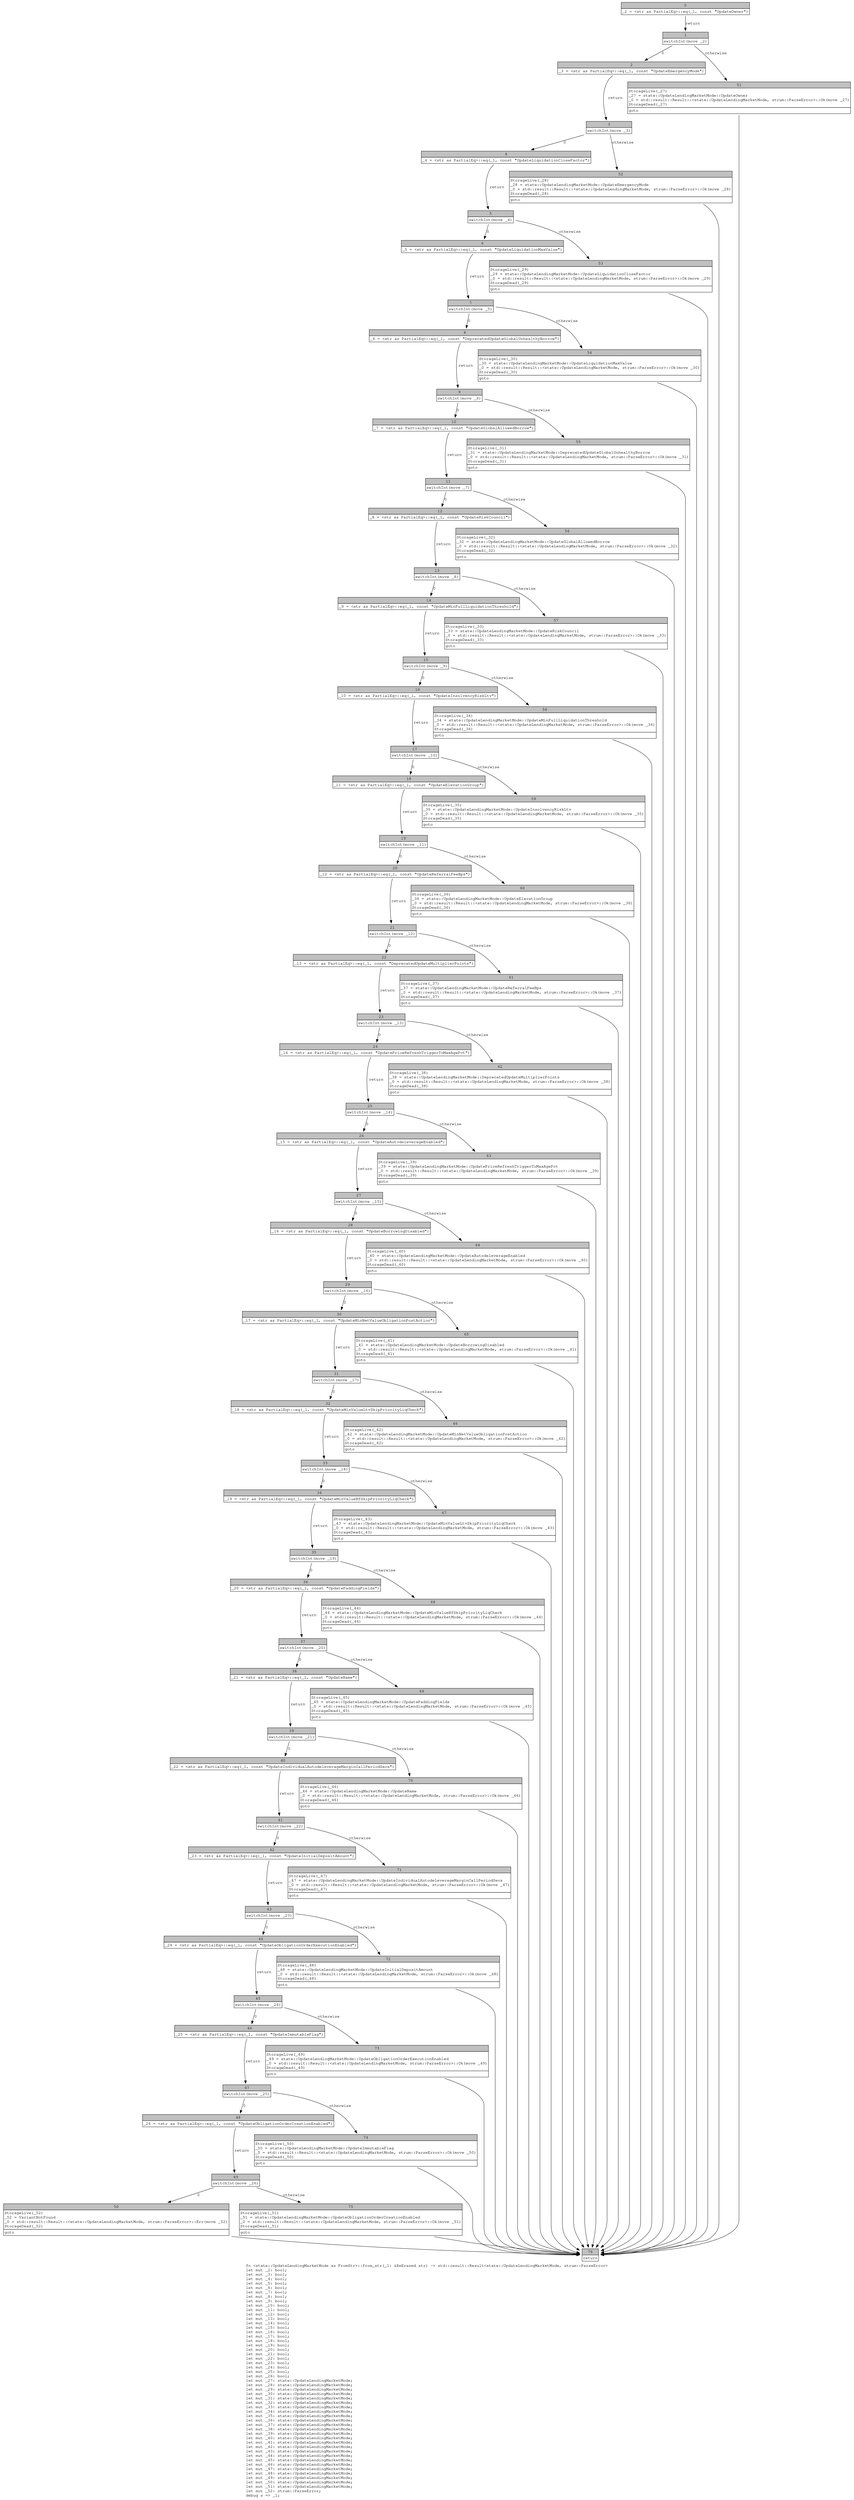 digraph Mir_0_11190 {
    graph [fontname="Courier, monospace"];
    node [fontname="Courier, monospace"];
    edge [fontname="Courier, monospace"];
    label=<fn &lt;state::UpdateLendingMarketMode as FromStr&gt;::from_str(_1: &amp;ReErased str) -&gt; std::result::Result&lt;state::UpdateLendingMarketMode, strum::ParseError&gt;<br align="left"/>let mut _2: bool;<br align="left"/>let mut _3: bool;<br align="left"/>let mut _4: bool;<br align="left"/>let mut _5: bool;<br align="left"/>let mut _6: bool;<br align="left"/>let mut _7: bool;<br align="left"/>let mut _8: bool;<br align="left"/>let mut _9: bool;<br align="left"/>let mut _10: bool;<br align="left"/>let mut _11: bool;<br align="left"/>let mut _12: bool;<br align="left"/>let mut _13: bool;<br align="left"/>let mut _14: bool;<br align="left"/>let mut _15: bool;<br align="left"/>let mut _16: bool;<br align="left"/>let mut _17: bool;<br align="left"/>let mut _18: bool;<br align="left"/>let mut _19: bool;<br align="left"/>let mut _20: bool;<br align="left"/>let mut _21: bool;<br align="left"/>let mut _22: bool;<br align="left"/>let mut _23: bool;<br align="left"/>let mut _24: bool;<br align="left"/>let mut _25: bool;<br align="left"/>let mut _26: bool;<br align="left"/>let mut _27: state::UpdateLendingMarketMode;<br align="left"/>let mut _28: state::UpdateLendingMarketMode;<br align="left"/>let mut _29: state::UpdateLendingMarketMode;<br align="left"/>let mut _30: state::UpdateLendingMarketMode;<br align="left"/>let mut _31: state::UpdateLendingMarketMode;<br align="left"/>let mut _32: state::UpdateLendingMarketMode;<br align="left"/>let mut _33: state::UpdateLendingMarketMode;<br align="left"/>let mut _34: state::UpdateLendingMarketMode;<br align="left"/>let mut _35: state::UpdateLendingMarketMode;<br align="left"/>let mut _36: state::UpdateLendingMarketMode;<br align="left"/>let mut _37: state::UpdateLendingMarketMode;<br align="left"/>let mut _38: state::UpdateLendingMarketMode;<br align="left"/>let mut _39: state::UpdateLendingMarketMode;<br align="left"/>let mut _40: state::UpdateLendingMarketMode;<br align="left"/>let mut _41: state::UpdateLendingMarketMode;<br align="left"/>let mut _42: state::UpdateLendingMarketMode;<br align="left"/>let mut _43: state::UpdateLendingMarketMode;<br align="left"/>let mut _44: state::UpdateLendingMarketMode;<br align="left"/>let mut _45: state::UpdateLendingMarketMode;<br align="left"/>let mut _46: state::UpdateLendingMarketMode;<br align="left"/>let mut _47: state::UpdateLendingMarketMode;<br align="left"/>let mut _48: state::UpdateLendingMarketMode;<br align="left"/>let mut _49: state::UpdateLendingMarketMode;<br align="left"/>let mut _50: state::UpdateLendingMarketMode;<br align="left"/>let mut _51: state::UpdateLendingMarketMode;<br align="left"/>let mut _52: strum::ParseError;<br align="left"/>debug s =&gt; _1;<br align="left"/>>;
    bb0__0_11190 [shape="none", label=<<table border="0" cellborder="1" cellspacing="0"><tr><td bgcolor="gray" align="center" colspan="1">0</td></tr><tr><td align="left">_2 = &lt;str as PartialEq&gt;::eq(_1, const &quot;UpdateOwner&quot;)</td></tr></table>>];
    bb1__0_11190 [shape="none", label=<<table border="0" cellborder="1" cellspacing="0"><tr><td bgcolor="gray" align="center" colspan="1">1</td></tr><tr><td align="left">switchInt(move _2)</td></tr></table>>];
    bb2__0_11190 [shape="none", label=<<table border="0" cellborder="1" cellspacing="0"><tr><td bgcolor="gray" align="center" colspan="1">2</td></tr><tr><td align="left">_3 = &lt;str as PartialEq&gt;::eq(_1, const &quot;UpdateEmergencyMode&quot;)</td></tr></table>>];
    bb3__0_11190 [shape="none", label=<<table border="0" cellborder="1" cellspacing="0"><tr><td bgcolor="gray" align="center" colspan="1">3</td></tr><tr><td align="left">switchInt(move _3)</td></tr></table>>];
    bb4__0_11190 [shape="none", label=<<table border="0" cellborder="1" cellspacing="0"><tr><td bgcolor="gray" align="center" colspan="1">4</td></tr><tr><td align="left">_4 = &lt;str as PartialEq&gt;::eq(_1, const &quot;UpdateLiquidationCloseFactor&quot;)</td></tr></table>>];
    bb5__0_11190 [shape="none", label=<<table border="0" cellborder="1" cellspacing="0"><tr><td bgcolor="gray" align="center" colspan="1">5</td></tr><tr><td align="left">switchInt(move _4)</td></tr></table>>];
    bb6__0_11190 [shape="none", label=<<table border="0" cellborder="1" cellspacing="0"><tr><td bgcolor="gray" align="center" colspan="1">6</td></tr><tr><td align="left">_5 = &lt;str as PartialEq&gt;::eq(_1, const &quot;UpdateLiquidationMaxValue&quot;)</td></tr></table>>];
    bb7__0_11190 [shape="none", label=<<table border="0" cellborder="1" cellspacing="0"><tr><td bgcolor="gray" align="center" colspan="1">7</td></tr><tr><td align="left">switchInt(move _5)</td></tr></table>>];
    bb8__0_11190 [shape="none", label=<<table border="0" cellborder="1" cellspacing="0"><tr><td bgcolor="gray" align="center" colspan="1">8</td></tr><tr><td align="left">_6 = &lt;str as PartialEq&gt;::eq(_1, const &quot;DeprecatedUpdateGlobalUnhealthyBorrow&quot;)</td></tr></table>>];
    bb9__0_11190 [shape="none", label=<<table border="0" cellborder="1" cellspacing="0"><tr><td bgcolor="gray" align="center" colspan="1">9</td></tr><tr><td align="left">switchInt(move _6)</td></tr></table>>];
    bb10__0_11190 [shape="none", label=<<table border="0" cellborder="1" cellspacing="0"><tr><td bgcolor="gray" align="center" colspan="1">10</td></tr><tr><td align="left">_7 = &lt;str as PartialEq&gt;::eq(_1, const &quot;UpdateGlobalAllowedBorrow&quot;)</td></tr></table>>];
    bb11__0_11190 [shape="none", label=<<table border="0" cellborder="1" cellspacing="0"><tr><td bgcolor="gray" align="center" colspan="1">11</td></tr><tr><td align="left">switchInt(move _7)</td></tr></table>>];
    bb12__0_11190 [shape="none", label=<<table border="0" cellborder="1" cellspacing="0"><tr><td bgcolor="gray" align="center" colspan="1">12</td></tr><tr><td align="left">_8 = &lt;str as PartialEq&gt;::eq(_1, const &quot;UpdateRiskCouncil&quot;)</td></tr></table>>];
    bb13__0_11190 [shape="none", label=<<table border="0" cellborder="1" cellspacing="0"><tr><td bgcolor="gray" align="center" colspan="1">13</td></tr><tr><td align="left">switchInt(move _8)</td></tr></table>>];
    bb14__0_11190 [shape="none", label=<<table border="0" cellborder="1" cellspacing="0"><tr><td bgcolor="gray" align="center" colspan="1">14</td></tr><tr><td align="left">_9 = &lt;str as PartialEq&gt;::eq(_1, const &quot;UpdateMinFullLiquidationThreshold&quot;)</td></tr></table>>];
    bb15__0_11190 [shape="none", label=<<table border="0" cellborder="1" cellspacing="0"><tr><td bgcolor="gray" align="center" colspan="1">15</td></tr><tr><td align="left">switchInt(move _9)</td></tr></table>>];
    bb16__0_11190 [shape="none", label=<<table border="0" cellborder="1" cellspacing="0"><tr><td bgcolor="gray" align="center" colspan="1">16</td></tr><tr><td align="left">_10 = &lt;str as PartialEq&gt;::eq(_1, const &quot;UpdateInsolvencyRiskLtv&quot;)</td></tr></table>>];
    bb17__0_11190 [shape="none", label=<<table border="0" cellborder="1" cellspacing="0"><tr><td bgcolor="gray" align="center" colspan="1">17</td></tr><tr><td align="left">switchInt(move _10)</td></tr></table>>];
    bb18__0_11190 [shape="none", label=<<table border="0" cellborder="1" cellspacing="0"><tr><td bgcolor="gray" align="center" colspan="1">18</td></tr><tr><td align="left">_11 = &lt;str as PartialEq&gt;::eq(_1, const &quot;UpdateElevationGroup&quot;)</td></tr></table>>];
    bb19__0_11190 [shape="none", label=<<table border="0" cellborder="1" cellspacing="0"><tr><td bgcolor="gray" align="center" colspan="1">19</td></tr><tr><td align="left">switchInt(move _11)</td></tr></table>>];
    bb20__0_11190 [shape="none", label=<<table border="0" cellborder="1" cellspacing="0"><tr><td bgcolor="gray" align="center" colspan="1">20</td></tr><tr><td align="left">_12 = &lt;str as PartialEq&gt;::eq(_1, const &quot;UpdateReferralFeeBps&quot;)</td></tr></table>>];
    bb21__0_11190 [shape="none", label=<<table border="0" cellborder="1" cellspacing="0"><tr><td bgcolor="gray" align="center" colspan="1">21</td></tr><tr><td align="left">switchInt(move _12)</td></tr></table>>];
    bb22__0_11190 [shape="none", label=<<table border="0" cellborder="1" cellspacing="0"><tr><td bgcolor="gray" align="center" colspan="1">22</td></tr><tr><td align="left">_13 = &lt;str as PartialEq&gt;::eq(_1, const &quot;DeprecatedUpdateMultiplierPoints&quot;)</td></tr></table>>];
    bb23__0_11190 [shape="none", label=<<table border="0" cellborder="1" cellspacing="0"><tr><td bgcolor="gray" align="center" colspan="1">23</td></tr><tr><td align="left">switchInt(move _13)</td></tr></table>>];
    bb24__0_11190 [shape="none", label=<<table border="0" cellborder="1" cellspacing="0"><tr><td bgcolor="gray" align="center" colspan="1">24</td></tr><tr><td align="left">_14 = &lt;str as PartialEq&gt;::eq(_1, const &quot;UpdatePriceRefreshTriggerToMaxAgePct&quot;)</td></tr></table>>];
    bb25__0_11190 [shape="none", label=<<table border="0" cellborder="1" cellspacing="0"><tr><td bgcolor="gray" align="center" colspan="1">25</td></tr><tr><td align="left">switchInt(move _14)</td></tr></table>>];
    bb26__0_11190 [shape="none", label=<<table border="0" cellborder="1" cellspacing="0"><tr><td bgcolor="gray" align="center" colspan="1">26</td></tr><tr><td align="left">_15 = &lt;str as PartialEq&gt;::eq(_1, const &quot;UpdateAutodeleverageEnabled&quot;)</td></tr></table>>];
    bb27__0_11190 [shape="none", label=<<table border="0" cellborder="1" cellspacing="0"><tr><td bgcolor="gray" align="center" colspan="1">27</td></tr><tr><td align="left">switchInt(move _15)</td></tr></table>>];
    bb28__0_11190 [shape="none", label=<<table border="0" cellborder="1" cellspacing="0"><tr><td bgcolor="gray" align="center" colspan="1">28</td></tr><tr><td align="left">_16 = &lt;str as PartialEq&gt;::eq(_1, const &quot;UpdateBorrowingDisabled&quot;)</td></tr></table>>];
    bb29__0_11190 [shape="none", label=<<table border="0" cellborder="1" cellspacing="0"><tr><td bgcolor="gray" align="center" colspan="1">29</td></tr><tr><td align="left">switchInt(move _16)</td></tr></table>>];
    bb30__0_11190 [shape="none", label=<<table border="0" cellborder="1" cellspacing="0"><tr><td bgcolor="gray" align="center" colspan="1">30</td></tr><tr><td align="left">_17 = &lt;str as PartialEq&gt;::eq(_1, const &quot;UpdateMinNetValueObligationPostAction&quot;)</td></tr></table>>];
    bb31__0_11190 [shape="none", label=<<table border="0" cellborder="1" cellspacing="0"><tr><td bgcolor="gray" align="center" colspan="1">31</td></tr><tr><td align="left">switchInt(move _17)</td></tr></table>>];
    bb32__0_11190 [shape="none", label=<<table border="0" cellborder="1" cellspacing="0"><tr><td bgcolor="gray" align="center" colspan="1">32</td></tr><tr><td align="left">_18 = &lt;str as PartialEq&gt;::eq(_1, const &quot;UpdateMinValueLtvSkipPriorityLiqCheck&quot;)</td></tr></table>>];
    bb33__0_11190 [shape="none", label=<<table border="0" cellborder="1" cellspacing="0"><tr><td bgcolor="gray" align="center" colspan="1">33</td></tr><tr><td align="left">switchInt(move _18)</td></tr></table>>];
    bb34__0_11190 [shape="none", label=<<table border="0" cellborder="1" cellspacing="0"><tr><td bgcolor="gray" align="center" colspan="1">34</td></tr><tr><td align="left">_19 = &lt;str as PartialEq&gt;::eq(_1, const &quot;UpdateMinValueBfSkipPriorityLiqCheck&quot;)</td></tr></table>>];
    bb35__0_11190 [shape="none", label=<<table border="0" cellborder="1" cellspacing="0"><tr><td bgcolor="gray" align="center" colspan="1">35</td></tr><tr><td align="left">switchInt(move _19)</td></tr></table>>];
    bb36__0_11190 [shape="none", label=<<table border="0" cellborder="1" cellspacing="0"><tr><td bgcolor="gray" align="center" colspan="1">36</td></tr><tr><td align="left">_20 = &lt;str as PartialEq&gt;::eq(_1, const &quot;UpdatePaddingFields&quot;)</td></tr></table>>];
    bb37__0_11190 [shape="none", label=<<table border="0" cellborder="1" cellspacing="0"><tr><td bgcolor="gray" align="center" colspan="1">37</td></tr><tr><td align="left">switchInt(move _20)</td></tr></table>>];
    bb38__0_11190 [shape="none", label=<<table border="0" cellborder="1" cellspacing="0"><tr><td bgcolor="gray" align="center" colspan="1">38</td></tr><tr><td align="left">_21 = &lt;str as PartialEq&gt;::eq(_1, const &quot;UpdateName&quot;)</td></tr></table>>];
    bb39__0_11190 [shape="none", label=<<table border="0" cellborder="1" cellspacing="0"><tr><td bgcolor="gray" align="center" colspan="1">39</td></tr><tr><td align="left">switchInt(move _21)</td></tr></table>>];
    bb40__0_11190 [shape="none", label=<<table border="0" cellborder="1" cellspacing="0"><tr><td bgcolor="gray" align="center" colspan="1">40</td></tr><tr><td align="left">_22 = &lt;str as PartialEq&gt;::eq(_1, const &quot;UpdateIndividualAutodeleverageMarginCallPeriodSecs&quot;)</td></tr></table>>];
    bb41__0_11190 [shape="none", label=<<table border="0" cellborder="1" cellspacing="0"><tr><td bgcolor="gray" align="center" colspan="1">41</td></tr><tr><td align="left">switchInt(move _22)</td></tr></table>>];
    bb42__0_11190 [shape="none", label=<<table border="0" cellborder="1" cellspacing="0"><tr><td bgcolor="gray" align="center" colspan="1">42</td></tr><tr><td align="left">_23 = &lt;str as PartialEq&gt;::eq(_1, const &quot;UpdateInitialDepositAmount&quot;)</td></tr></table>>];
    bb43__0_11190 [shape="none", label=<<table border="0" cellborder="1" cellspacing="0"><tr><td bgcolor="gray" align="center" colspan="1">43</td></tr><tr><td align="left">switchInt(move _23)</td></tr></table>>];
    bb44__0_11190 [shape="none", label=<<table border="0" cellborder="1" cellspacing="0"><tr><td bgcolor="gray" align="center" colspan="1">44</td></tr><tr><td align="left">_24 = &lt;str as PartialEq&gt;::eq(_1, const &quot;UpdateObligationOrderExecutionEnabled&quot;)</td></tr></table>>];
    bb45__0_11190 [shape="none", label=<<table border="0" cellborder="1" cellspacing="0"><tr><td bgcolor="gray" align="center" colspan="1">45</td></tr><tr><td align="left">switchInt(move _24)</td></tr></table>>];
    bb46__0_11190 [shape="none", label=<<table border="0" cellborder="1" cellspacing="0"><tr><td bgcolor="gray" align="center" colspan="1">46</td></tr><tr><td align="left">_25 = &lt;str as PartialEq&gt;::eq(_1, const &quot;UpdateImmutableFlag&quot;)</td></tr></table>>];
    bb47__0_11190 [shape="none", label=<<table border="0" cellborder="1" cellspacing="0"><tr><td bgcolor="gray" align="center" colspan="1">47</td></tr><tr><td align="left">switchInt(move _25)</td></tr></table>>];
    bb48__0_11190 [shape="none", label=<<table border="0" cellborder="1" cellspacing="0"><tr><td bgcolor="gray" align="center" colspan="1">48</td></tr><tr><td align="left">_26 = &lt;str as PartialEq&gt;::eq(_1, const &quot;UpdateObligationOrderCreationEnabled&quot;)</td></tr></table>>];
    bb49__0_11190 [shape="none", label=<<table border="0" cellborder="1" cellspacing="0"><tr><td bgcolor="gray" align="center" colspan="1">49</td></tr><tr><td align="left">switchInt(move _26)</td></tr></table>>];
    bb50__0_11190 [shape="none", label=<<table border="0" cellborder="1" cellspacing="0"><tr><td bgcolor="gray" align="center" colspan="1">50</td></tr><tr><td align="left" balign="left">StorageLive(_52)<br/>_52 = VariantNotFound<br/>_0 = std::result::Result::&lt;state::UpdateLendingMarketMode, strum::ParseError&gt;::Err(move _52)<br/>StorageDead(_52)<br/></td></tr><tr><td align="left">goto</td></tr></table>>];
    bb51__0_11190 [shape="none", label=<<table border="0" cellborder="1" cellspacing="0"><tr><td bgcolor="gray" align="center" colspan="1">51</td></tr><tr><td align="left" balign="left">StorageLive(_27)<br/>_27 = state::UpdateLendingMarketMode::UpdateOwner<br/>_0 = std::result::Result::&lt;state::UpdateLendingMarketMode, strum::ParseError&gt;::Ok(move _27)<br/>StorageDead(_27)<br/></td></tr><tr><td align="left">goto</td></tr></table>>];
    bb52__0_11190 [shape="none", label=<<table border="0" cellborder="1" cellspacing="0"><tr><td bgcolor="gray" align="center" colspan="1">52</td></tr><tr><td align="left" balign="left">StorageLive(_28)<br/>_28 = state::UpdateLendingMarketMode::UpdateEmergencyMode<br/>_0 = std::result::Result::&lt;state::UpdateLendingMarketMode, strum::ParseError&gt;::Ok(move _28)<br/>StorageDead(_28)<br/></td></tr><tr><td align="left">goto</td></tr></table>>];
    bb53__0_11190 [shape="none", label=<<table border="0" cellborder="1" cellspacing="0"><tr><td bgcolor="gray" align="center" colspan="1">53</td></tr><tr><td align="left" balign="left">StorageLive(_29)<br/>_29 = state::UpdateLendingMarketMode::UpdateLiquidationCloseFactor<br/>_0 = std::result::Result::&lt;state::UpdateLendingMarketMode, strum::ParseError&gt;::Ok(move _29)<br/>StorageDead(_29)<br/></td></tr><tr><td align="left">goto</td></tr></table>>];
    bb54__0_11190 [shape="none", label=<<table border="0" cellborder="1" cellspacing="0"><tr><td bgcolor="gray" align="center" colspan="1">54</td></tr><tr><td align="left" balign="left">StorageLive(_30)<br/>_30 = state::UpdateLendingMarketMode::UpdateLiquidationMaxValue<br/>_0 = std::result::Result::&lt;state::UpdateLendingMarketMode, strum::ParseError&gt;::Ok(move _30)<br/>StorageDead(_30)<br/></td></tr><tr><td align="left">goto</td></tr></table>>];
    bb55__0_11190 [shape="none", label=<<table border="0" cellborder="1" cellspacing="0"><tr><td bgcolor="gray" align="center" colspan="1">55</td></tr><tr><td align="left" balign="left">StorageLive(_31)<br/>_31 = state::UpdateLendingMarketMode::DeprecatedUpdateGlobalUnhealthyBorrow<br/>_0 = std::result::Result::&lt;state::UpdateLendingMarketMode, strum::ParseError&gt;::Ok(move _31)<br/>StorageDead(_31)<br/></td></tr><tr><td align="left">goto</td></tr></table>>];
    bb56__0_11190 [shape="none", label=<<table border="0" cellborder="1" cellspacing="0"><tr><td bgcolor="gray" align="center" colspan="1">56</td></tr><tr><td align="left" balign="left">StorageLive(_32)<br/>_32 = state::UpdateLendingMarketMode::UpdateGlobalAllowedBorrow<br/>_0 = std::result::Result::&lt;state::UpdateLendingMarketMode, strum::ParseError&gt;::Ok(move _32)<br/>StorageDead(_32)<br/></td></tr><tr><td align="left">goto</td></tr></table>>];
    bb57__0_11190 [shape="none", label=<<table border="0" cellborder="1" cellspacing="0"><tr><td bgcolor="gray" align="center" colspan="1">57</td></tr><tr><td align="left" balign="left">StorageLive(_33)<br/>_33 = state::UpdateLendingMarketMode::UpdateRiskCouncil<br/>_0 = std::result::Result::&lt;state::UpdateLendingMarketMode, strum::ParseError&gt;::Ok(move _33)<br/>StorageDead(_33)<br/></td></tr><tr><td align="left">goto</td></tr></table>>];
    bb58__0_11190 [shape="none", label=<<table border="0" cellborder="1" cellspacing="0"><tr><td bgcolor="gray" align="center" colspan="1">58</td></tr><tr><td align="left" balign="left">StorageLive(_34)<br/>_34 = state::UpdateLendingMarketMode::UpdateMinFullLiquidationThreshold<br/>_0 = std::result::Result::&lt;state::UpdateLendingMarketMode, strum::ParseError&gt;::Ok(move _34)<br/>StorageDead(_34)<br/></td></tr><tr><td align="left">goto</td></tr></table>>];
    bb59__0_11190 [shape="none", label=<<table border="0" cellborder="1" cellspacing="0"><tr><td bgcolor="gray" align="center" colspan="1">59</td></tr><tr><td align="left" balign="left">StorageLive(_35)<br/>_35 = state::UpdateLendingMarketMode::UpdateInsolvencyRiskLtv<br/>_0 = std::result::Result::&lt;state::UpdateLendingMarketMode, strum::ParseError&gt;::Ok(move _35)<br/>StorageDead(_35)<br/></td></tr><tr><td align="left">goto</td></tr></table>>];
    bb60__0_11190 [shape="none", label=<<table border="0" cellborder="1" cellspacing="0"><tr><td bgcolor="gray" align="center" colspan="1">60</td></tr><tr><td align="left" balign="left">StorageLive(_36)<br/>_36 = state::UpdateLendingMarketMode::UpdateElevationGroup<br/>_0 = std::result::Result::&lt;state::UpdateLendingMarketMode, strum::ParseError&gt;::Ok(move _36)<br/>StorageDead(_36)<br/></td></tr><tr><td align="left">goto</td></tr></table>>];
    bb61__0_11190 [shape="none", label=<<table border="0" cellborder="1" cellspacing="0"><tr><td bgcolor="gray" align="center" colspan="1">61</td></tr><tr><td align="left" balign="left">StorageLive(_37)<br/>_37 = state::UpdateLendingMarketMode::UpdateReferralFeeBps<br/>_0 = std::result::Result::&lt;state::UpdateLendingMarketMode, strum::ParseError&gt;::Ok(move _37)<br/>StorageDead(_37)<br/></td></tr><tr><td align="left">goto</td></tr></table>>];
    bb62__0_11190 [shape="none", label=<<table border="0" cellborder="1" cellspacing="0"><tr><td bgcolor="gray" align="center" colspan="1">62</td></tr><tr><td align="left" balign="left">StorageLive(_38)<br/>_38 = state::UpdateLendingMarketMode::DeprecatedUpdateMultiplierPoints<br/>_0 = std::result::Result::&lt;state::UpdateLendingMarketMode, strum::ParseError&gt;::Ok(move _38)<br/>StorageDead(_38)<br/></td></tr><tr><td align="left">goto</td></tr></table>>];
    bb63__0_11190 [shape="none", label=<<table border="0" cellborder="1" cellspacing="0"><tr><td bgcolor="gray" align="center" colspan="1">63</td></tr><tr><td align="left" balign="left">StorageLive(_39)<br/>_39 = state::UpdateLendingMarketMode::UpdatePriceRefreshTriggerToMaxAgePct<br/>_0 = std::result::Result::&lt;state::UpdateLendingMarketMode, strum::ParseError&gt;::Ok(move _39)<br/>StorageDead(_39)<br/></td></tr><tr><td align="left">goto</td></tr></table>>];
    bb64__0_11190 [shape="none", label=<<table border="0" cellborder="1" cellspacing="0"><tr><td bgcolor="gray" align="center" colspan="1">64</td></tr><tr><td align="left" balign="left">StorageLive(_40)<br/>_40 = state::UpdateLendingMarketMode::UpdateAutodeleverageEnabled<br/>_0 = std::result::Result::&lt;state::UpdateLendingMarketMode, strum::ParseError&gt;::Ok(move _40)<br/>StorageDead(_40)<br/></td></tr><tr><td align="left">goto</td></tr></table>>];
    bb65__0_11190 [shape="none", label=<<table border="0" cellborder="1" cellspacing="0"><tr><td bgcolor="gray" align="center" colspan="1">65</td></tr><tr><td align="left" balign="left">StorageLive(_41)<br/>_41 = state::UpdateLendingMarketMode::UpdateBorrowingDisabled<br/>_0 = std::result::Result::&lt;state::UpdateLendingMarketMode, strum::ParseError&gt;::Ok(move _41)<br/>StorageDead(_41)<br/></td></tr><tr><td align="left">goto</td></tr></table>>];
    bb66__0_11190 [shape="none", label=<<table border="0" cellborder="1" cellspacing="0"><tr><td bgcolor="gray" align="center" colspan="1">66</td></tr><tr><td align="left" balign="left">StorageLive(_42)<br/>_42 = state::UpdateLendingMarketMode::UpdateMinNetValueObligationPostAction<br/>_0 = std::result::Result::&lt;state::UpdateLendingMarketMode, strum::ParseError&gt;::Ok(move _42)<br/>StorageDead(_42)<br/></td></tr><tr><td align="left">goto</td></tr></table>>];
    bb67__0_11190 [shape="none", label=<<table border="0" cellborder="1" cellspacing="0"><tr><td bgcolor="gray" align="center" colspan="1">67</td></tr><tr><td align="left" balign="left">StorageLive(_43)<br/>_43 = state::UpdateLendingMarketMode::UpdateMinValueLtvSkipPriorityLiqCheck<br/>_0 = std::result::Result::&lt;state::UpdateLendingMarketMode, strum::ParseError&gt;::Ok(move _43)<br/>StorageDead(_43)<br/></td></tr><tr><td align="left">goto</td></tr></table>>];
    bb68__0_11190 [shape="none", label=<<table border="0" cellborder="1" cellspacing="0"><tr><td bgcolor="gray" align="center" colspan="1">68</td></tr><tr><td align="left" balign="left">StorageLive(_44)<br/>_44 = state::UpdateLendingMarketMode::UpdateMinValueBfSkipPriorityLiqCheck<br/>_0 = std::result::Result::&lt;state::UpdateLendingMarketMode, strum::ParseError&gt;::Ok(move _44)<br/>StorageDead(_44)<br/></td></tr><tr><td align="left">goto</td></tr></table>>];
    bb69__0_11190 [shape="none", label=<<table border="0" cellborder="1" cellspacing="0"><tr><td bgcolor="gray" align="center" colspan="1">69</td></tr><tr><td align="left" balign="left">StorageLive(_45)<br/>_45 = state::UpdateLendingMarketMode::UpdatePaddingFields<br/>_0 = std::result::Result::&lt;state::UpdateLendingMarketMode, strum::ParseError&gt;::Ok(move _45)<br/>StorageDead(_45)<br/></td></tr><tr><td align="left">goto</td></tr></table>>];
    bb70__0_11190 [shape="none", label=<<table border="0" cellborder="1" cellspacing="0"><tr><td bgcolor="gray" align="center" colspan="1">70</td></tr><tr><td align="left" balign="left">StorageLive(_46)<br/>_46 = state::UpdateLendingMarketMode::UpdateName<br/>_0 = std::result::Result::&lt;state::UpdateLendingMarketMode, strum::ParseError&gt;::Ok(move _46)<br/>StorageDead(_46)<br/></td></tr><tr><td align="left">goto</td></tr></table>>];
    bb71__0_11190 [shape="none", label=<<table border="0" cellborder="1" cellspacing="0"><tr><td bgcolor="gray" align="center" colspan="1">71</td></tr><tr><td align="left" balign="left">StorageLive(_47)<br/>_47 = state::UpdateLendingMarketMode::UpdateIndividualAutodeleverageMarginCallPeriodSecs<br/>_0 = std::result::Result::&lt;state::UpdateLendingMarketMode, strum::ParseError&gt;::Ok(move _47)<br/>StorageDead(_47)<br/></td></tr><tr><td align="left">goto</td></tr></table>>];
    bb72__0_11190 [shape="none", label=<<table border="0" cellborder="1" cellspacing="0"><tr><td bgcolor="gray" align="center" colspan="1">72</td></tr><tr><td align="left" balign="left">StorageLive(_48)<br/>_48 = state::UpdateLendingMarketMode::UpdateInitialDepositAmount<br/>_0 = std::result::Result::&lt;state::UpdateLendingMarketMode, strum::ParseError&gt;::Ok(move _48)<br/>StorageDead(_48)<br/></td></tr><tr><td align="left">goto</td></tr></table>>];
    bb73__0_11190 [shape="none", label=<<table border="0" cellborder="1" cellspacing="0"><tr><td bgcolor="gray" align="center" colspan="1">73</td></tr><tr><td align="left" balign="left">StorageLive(_49)<br/>_49 = state::UpdateLendingMarketMode::UpdateObligationOrderExecutionEnabled<br/>_0 = std::result::Result::&lt;state::UpdateLendingMarketMode, strum::ParseError&gt;::Ok(move _49)<br/>StorageDead(_49)<br/></td></tr><tr><td align="left">goto</td></tr></table>>];
    bb74__0_11190 [shape="none", label=<<table border="0" cellborder="1" cellspacing="0"><tr><td bgcolor="gray" align="center" colspan="1">74</td></tr><tr><td align="left" balign="left">StorageLive(_50)<br/>_50 = state::UpdateLendingMarketMode::UpdateImmutableFlag<br/>_0 = std::result::Result::&lt;state::UpdateLendingMarketMode, strum::ParseError&gt;::Ok(move _50)<br/>StorageDead(_50)<br/></td></tr><tr><td align="left">goto</td></tr></table>>];
    bb75__0_11190 [shape="none", label=<<table border="0" cellborder="1" cellspacing="0"><tr><td bgcolor="gray" align="center" colspan="1">75</td></tr><tr><td align="left" balign="left">StorageLive(_51)<br/>_51 = state::UpdateLendingMarketMode::UpdateObligationOrderCreationEnabled<br/>_0 = std::result::Result::&lt;state::UpdateLendingMarketMode, strum::ParseError&gt;::Ok(move _51)<br/>StorageDead(_51)<br/></td></tr><tr><td align="left">goto</td></tr></table>>];
    bb76__0_11190 [shape="none", label=<<table border="0" cellborder="1" cellspacing="0"><tr><td bgcolor="gray" align="center" colspan="1">76</td></tr><tr><td align="left">return</td></tr></table>>];
    bb0__0_11190 -> bb1__0_11190 [label="return"];
    bb1__0_11190 -> bb2__0_11190 [label="0"];
    bb1__0_11190 -> bb51__0_11190 [label="otherwise"];
    bb2__0_11190 -> bb3__0_11190 [label="return"];
    bb3__0_11190 -> bb4__0_11190 [label="0"];
    bb3__0_11190 -> bb52__0_11190 [label="otherwise"];
    bb4__0_11190 -> bb5__0_11190 [label="return"];
    bb5__0_11190 -> bb6__0_11190 [label="0"];
    bb5__0_11190 -> bb53__0_11190 [label="otherwise"];
    bb6__0_11190 -> bb7__0_11190 [label="return"];
    bb7__0_11190 -> bb8__0_11190 [label="0"];
    bb7__0_11190 -> bb54__0_11190 [label="otherwise"];
    bb8__0_11190 -> bb9__0_11190 [label="return"];
    bb9__0_11190 -> bb10__0_11190 [label="0"];
    bb9__0_11190 -> bb55__0_11190 [label="otherwise"];
    bb10__0_11190 -> bb11__0_11190 [label="return"];
    bb11__0_11190 -> bb12__0_11190 [label="0"];
    bb11__0_11190 -> bb56__0_11190 [label="otherwise"];
    bb12__0_11190 -> bb13__0_11190 [label="return"];
    bb13__0_11190 -> bb14__0_11190 [label="0"];
    bb13__0_11190 -> bb57__0_11190 [label="otherwise"];
    bb14__0_11190 -> bb15__0_11190 [label="return"];
    bb15__0_11190 -> bb16__0_11190 [label="0"];
    bb15__0_11190 -> bb58__0_11190 [label="otherwise"];
    bb16__0_11190 -> bb17__0_11190 [label="return"];
    bb17__0_11190 -> bb18__0_11190 [label="0"];
    bb17__0_11190 -> bb59__0_11190 [label="otherwise"];
    bb18__0_11190 -> bb19__0_11190 [label="return"];
    bb19__0_11190 -> bb20__0_11190 [label="0"];
    bb19__0_11190 -> bb60__0_11190 [label="otherwise"];
    bb20__0_11190 -> bb21__0_11190 [label="return"];
    bb21__0_11190 -> bb22__0_11190 [label="0"];
    bb21__0_11190 -> bb61__0_11190 [label="otherwise"];
    bb22__0_11190 -> bb23__0_11190 [label="return"];
    bb23__0_11190 -> bb24__0_11190 [label="0"];
    bb23__0_11190 -> bb62__0_11190 [label="otherwise"];
    bb24__0_11190 -> bb25__0_11190 [label="return"];
    bb25__0_11190 -> bb26__0_11190 [label="0"];
    bb25__0_11190 -> bb63__0_11190 [label="otherwise"];
    bb26__0_11190 -> bb27__0_11190 [label="return"];
    bb27__0_11190 -> bb28__0_11190 [label="0"];
    bb27__0_11190 -> bb64__0_11190 [label="otherwise"];
    bb28__0_11190 -> bb29__0_11190 [label="return"];
    bb29__0_11190 -> bb30__0_11190 [label="0"];
    bb29__0_11190 -> bb65__0_11190 [label="otherwise"];
    bb30__0_11190 -> bb31__0_11190 [label="return"];
    bb31__0_11190 -> bb32__0_11190 [label="0"];
    bb31__0_11190 -> bb66__0_11190 [label="otherwise"];
    bb32__0_11190 -> bb33__0_11190 [label="return"];
    bb33__0_11190 -> bb34__0_11190 [label="0"];
    bb33__0_11190 -> bb67__0_11190 [label="otherwise"];
    bb34__0_11190 -> bb35__0_11190 [label="return"];
    bb35__0_11190 -> bb36__0_11190 [label="0"];
    bb35__0_11190 -> bb68__0_11190 [label="otherwise"];
    bb36__0_11190 -> bb37__0_11190 [label="return"];
    bb37__0_11190 -> bb38__0_11190 [label="0"];
    bb37__0_11190 -> bb69__0_11190 [label="otherwise"];
    bb38__0_11190 -> bb39__0_11190 [label="return"];
    bb39__0_11190 -> bb40__0_11190 [label="0"];
    bb39__0_11190 -> bb70__0_11190 [label="otherwise"];
    bb40__0_11190 -> bb41__0_11190 [label="return"];
    bb41__0_11190 -> bb42__0_11190 [label="0"];
    bb41__0_11190 -> bb71__0_11190 [label="otherwise"];
    bb42__0_11190 -> bb43__0_11190 [label="return"];
    bb43__0_11190 -> bb44__0_11190 [label="0"];
    bb43__0_11190 -> bb72__0_11190 [label="otherwise"];
    bb44__0_11190 -> bb45__0_11190 [label="return"];
    bb45__0_11190 -> bb46__0_11190 [label="0"];
    bb45__0_11190 -> bb73__0_11190 [label="otherwise"];
    bb46__0_11190 -> bb47__0_11190 [label="return"];
    bb47__0_11190 -> bb48__0_11190 [label="0"];
    bb47__0_11190 -> bb74__0_11190 [label="otherwise"];
    bb48__0_11190 -> bb49__0_11190 [label="return"];
    bb49__0_11190 -> bb50__0_11190 [label="0"];
    bb49__0_11190 -> bb75__0_11190 [label="otherwise"];
    bb50__0_11190 -> bb76__0_11190 [label=""];
    bb51__0_11190 -> bb76__0_11190 [label=""];
    bb52__0_11190 -> bb76__0_11190 [label=""];
    bb53__0_11190 -> bb76__0_11190 [label=""];
    bb54__0_11190 -> bb76__0_11190 [label=""];
    bb55__0_11190 -> bb76__0_11190 [label=""];
    bb56__0_11190 -> bb76__0_11190 [label=""];
    bb57__0_11190 -> bb76__0_11190 [label=""];
    bb58__0_11190 -> bb76__0_11190 [label=""];
    bb59__0_11190 -> bb76__0_11190 [label=""];
    bb60__0_11190 -> bb76__0_11190 [label=""];
    bb61__0_11190 -> bb76__0_11190 [label=""];
    bb62__0_11190 -> bb76__0_11190 [label=""];
    bb63__0_11190 -> bb76__0_11190 [label=""];
    bb64__0_11190 -> bb76__0_11190 [label=""];
    bb65__0_11190 -> bb76__0_11190 [label=""];
    bb66__0_11190 -> bb76__0_11190 [label=""];
    bb67__0_11190 -> bb76__0_11190 [label=""];
    bb68__0_11190 -> bb76__0_11190 [label=""];
    bb69__0_11190 -> bb76__0_11190 [label=""];
    bb70__0_11190 -> bb76__0_11190 [label=""];
    bb71__0_11190 -> bb76__0_11190 [label=""];
    bb72__0_11190 -> bb76__0_11190 [label=""];
    bb73__0_11190 -> bb76__0_11190 [label=""];
    bb74__0_11190 -> bb76__0_11190 [label=""];
    bb75__0_11190 -> bb76__0_11190 [label=""];
}
